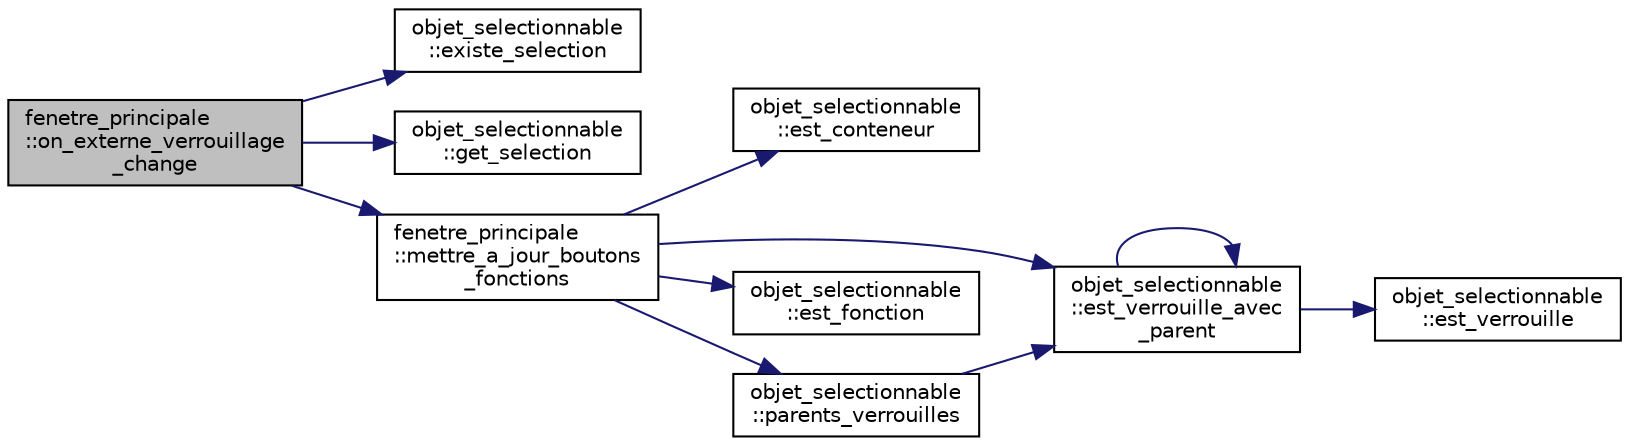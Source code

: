 digraph "fenetre_principale::on_externe_verrouillage_change"
{
  edge [fontname="Helvetica",fontsize="10",labelfontname="Helvetica",labelfontsize="10"];
  node [fontname="Helvetica",fontsize="10",shape=record];
  rankdir="LR";
  Node1499 [label="fenetre_principale\l::on_externe_verrouillage\l_change",height=0.2,width=0.4,color="black", fillcolor="grey75", style="filled", fontcolor="black"];
  Node1499 -> Node1500 [color="midnightblue",fontsize="10",style="solid",fontname="Helvetica"];
  Node1500 [label="objet_selectionnable\l::existe_selection",height=0.2,width=0.4,color="black", fillcolor="white", style="filled",URL="$classobjet__selectionnable.html#ad3c9ec08e1036a463b6b82176d52364d"];
  Node1499 -> Node1501 [color="midnightblue",fontsize="10",style="solid",fontname="Helvetica"];
  Node1501 [label="objet_selectionnable\l::get_selection",height=0.2,width=0.4,color="black", fillcolor="white", style="filled",URL="$classobjet__selectionnable.html#ae6be76843c7b502410ec8d2c1fff88a3"];
  Node1499 -> Node1502 [color="midnightblue",fontsize="10",style="solid",fontname="Helvetica"];
  Node1502 [label="fenetre_principale\l::mettre_a_jour_boutons\l_fonctions",height=0.2,width=0.4,color="black", fillcolor="white", style="filled",URL="$classfenetre__principale.html#a0e4687512b180aef1eb6f75359b13cee",tooltip="Met à jour les boutons d&#39;ajout de fonctions selon un objet donné. "];
  Node1502 -> Node1503 [color="midnightblue",fontsize="10",style="solid",fontname="Helvetica"];
  Node1503 [label="objet_selectionnable\l::est_conteneur",height=0.2,width=0.4,color="black", fillcolor="white", style="filled",URL="$classobjet__selectionnable.html#a2c6b5b342b5f3a9f48893f793f935e0f"];
  Node1502 -> Node1504 [color="midnightblue",fontsize="10",style="solid",fontname="Helvetica"];
  Node1504 [label="objet_selectionnable\l::est_verrouille_avec\l_parent",height=0.2,width=0.4,color="black", fillcolor="white", style="filled",URL="$classobjet__selectionnable.html#a001c4584a6430689f478544ec560fb7e"];
  Node1504 -> Node1505 [color="midnightblue",fontsize="10",style="solid",fontname="Helvetica"];
  Node1505 [label="objet_selectionnable\l::est_verrouille",height=0.2,width=0.4,color="black", fillcolor="white", style="filled",URL="$classobjet__selectionnable.html#ae9c29950b9e5b582338ac659ecc3e3d6"];
  Node1504 -> Node1504 [color="midnightblue",fontsize="10",style="solid",fontname="Helvetica"];
  Node1502 -> Node1506 [color="midnightblue",fontsize="10",style="solid",fontname="Helvetica"];
  Node1506 [label="objet_selectionnable\l::est_fonction",height=0.2,width=0.4,color="black", fillcolor="white", style="filled",URL="$classobjet__selectionnable.html#a8a235fc5211fbec0347ebe2342e99fa5"];
  Node1502 -> Node1507 [color="midnightblue",fontsize="10",style="solid",fontname="Helvetica"];
  Node1507 [label="objet_selectionnable\l::parents_verrouilles",height=0.2,width=0.4,color="black", fillcolor="white", style="filled",URL="$classobjet__selectionnable.html#ad9357af8b3471529814165378c6ce13d"];
  Node1507 -> Node1504 [color="midnightblue",fontsize="10",style="solid",fontname="Helvetica"];
}

